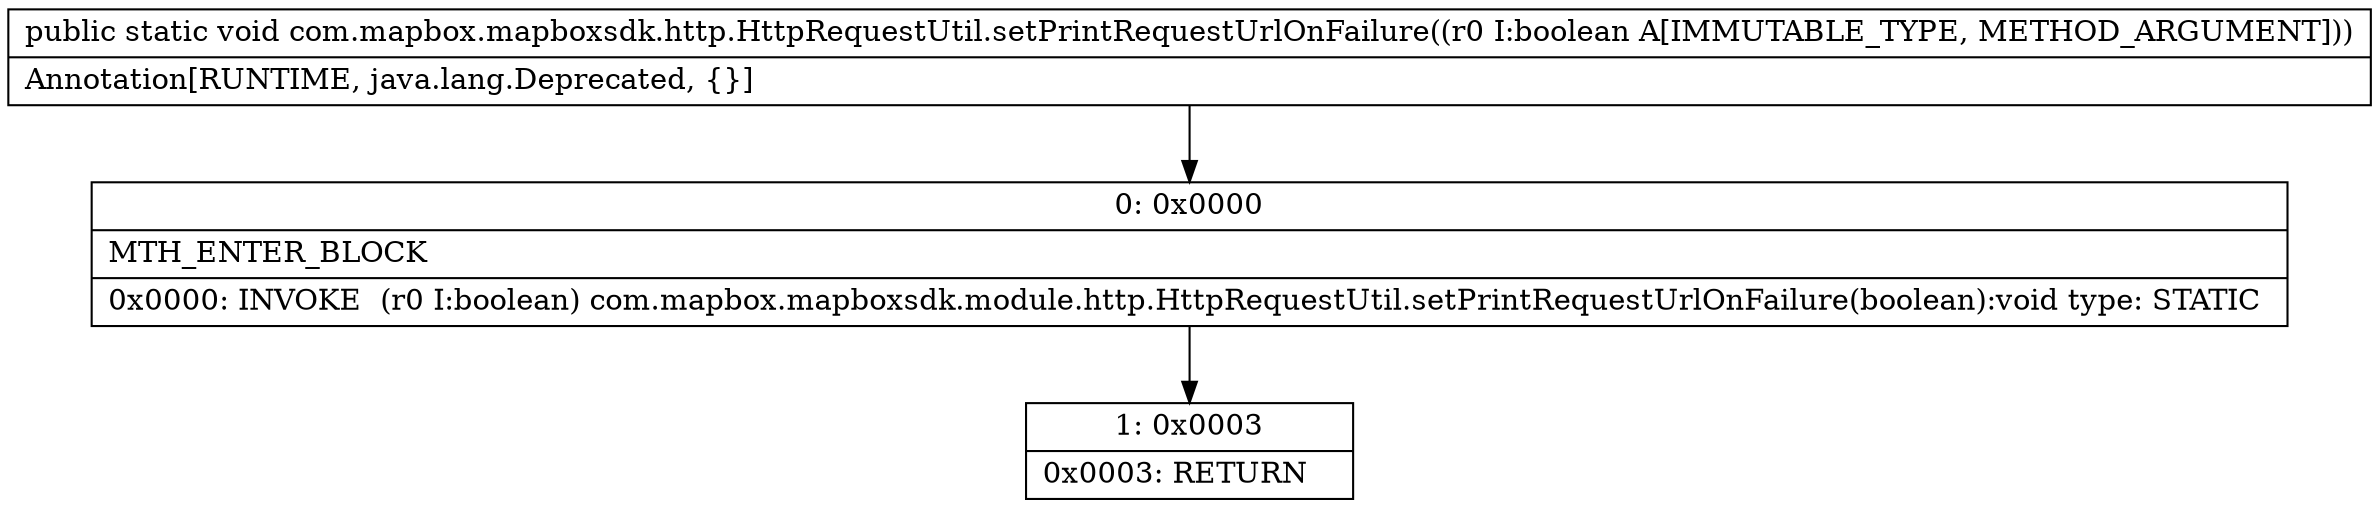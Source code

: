 digraph "CFG forcom.mapbox.mapboxsdk.http.HttpRequestUtil.setPrintRequestUrlOnFailure(Z)V" {
Node_0 [shape=record,label="{0\:\ 0x0000|MTH_ENTER_BLOCK\l|0x0000: INVOKE  (r0 I:boolean) com.mapbox.mapboxsdk.module.http.HttpRequestUtil.setPrintRequestUrlOnFailure(boolean):void type: STATIC \l}"];
Node_1 [shape=record,label="{1\:\ 0x0003|0x0003: RETURN   \l}"];
MethodNode[shape=record,label="{public static void com.mapbox.mapboxsdk.http.HttpRequestUtil.setPrintRequestUrlOnFailure((r0 I:boolean A[IMMUTABLE_TYPE, METHOD_ARGUMENT]))  | Annotation[RUNTIME, java.lang.Deprecated, \{\}]\l}"];
MethodNode -> Node_0;
Node_0 -> Node_1;
}

